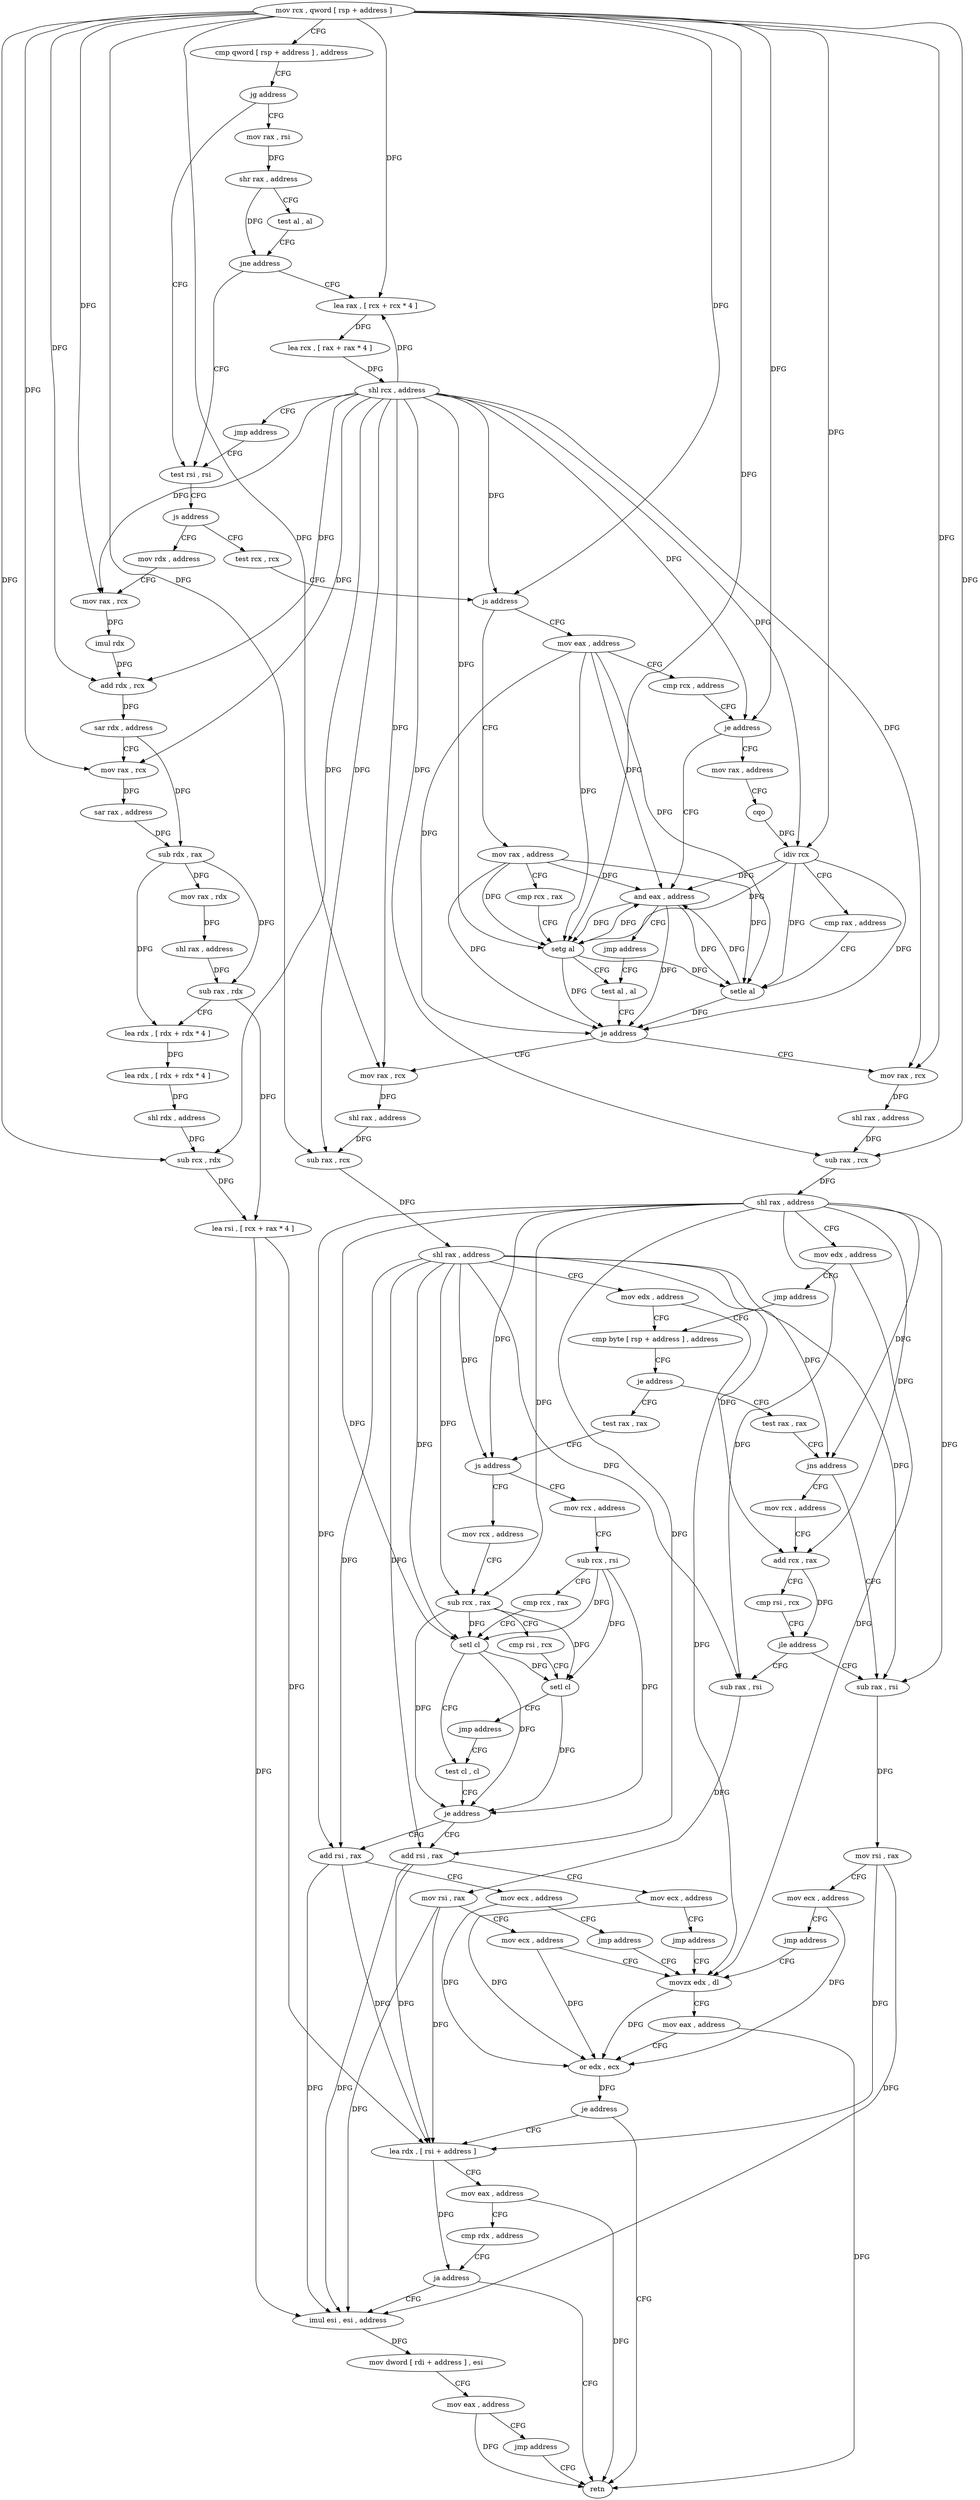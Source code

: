 digraph "func" {
"4297197" [label = "mov rcx , qword [ rsp + address ]" ]
"4297202" [label = "cmp qword [ rsp + address ] , address" ]
"4297208" [label = "jg address" ]
"4297225" [label = "test rsi , rsi" ]
"4297210" [label = "mov rax , rsi" ]
"4297228" [label = "js address" ]
"4297370" [label = "mov rdx , address" ]
"4297234" [label = "test rcx , rcx" ]
"4297213" [label = "shr rax , address" ]
"4297217" [label = "test al , al" ]
"4297219" [label = "jne address" ]
"4297353" [label = "lea rax , [ rcx + rcx * 4 ]" ]
"4297380" [label = "mov rax , rcx" ]
"4297383" [label = "imul rdx" ]
"4297386" [label = "add rdx , rcx" ]
"4297389" [label = "sar rdx , address" ]
"4297393" [label = "mov rax , rcx" ]
"4297396" [label = "sar rax , address" ]
"4297400" [label = "sub rdx , rax" ]
"4297403" [label = "mov rax , rdx" ]
"4297406" [label = "shl rax , address" ]
"4297410" [label = "sub rax , rdx" ]
"4297413" [label = "lea rdx , [ rdx + rdx * 4 ]" ]
"4297417" [label = "lea rdx , [ rdx + rdx * 4 ]" ]
"4297421" [label = "shl rdx , address" ]
"4297425" [label = "sub rcx , rdx" ]
"4297428" [label = "lea rsi , [ rcx + rax * 4 ]" ]
"4297432" [label = "lea rdx , [ rsi + address ]" ]
"4297237" [label = "js address" ]
"4297466" [label = "mov eax , address" ]
"4297243" [label = "mov rax , address" ]
"4297357" [label = "lea rcx , [ rax + rax * 4 ]" ]
"4297361" [label = "shl rcx , address" ]
"4297365" [label = "jmp address" ]
"4297351" [label = "retn" ]
"4297453" [label = "imul esi , esi , address" ]
"4297456" [label = "mov dword [ rdi + address ] , esi" ]
"4297459" [label = "mov eax , address" ]
"4297464" [label = "jmp address" ]
"4297471" [label = "cmp rcx , address" ]
"4297475" [label = "je address" ]
"4297499" [label = "and eax , address" ]
"4297477" [label = "mov rax , address" ]
"4297253" [label = "cmp rcx , rax" ]
"4297256" [label = "setg al" ]
"4297259" [label = "test al , al" ]
"4297502" [label = "jmp address" ]
"4297487" [label = "cqo" ]
"4297489" [label = "idiv rcx" ]
"4297492" [label = "cmp rax , address" ]
"4297496" [label = "setle al" ]
"4297507" [label = "mov rax , rcx" ]
"4297510" [label = "shl rax , address" ]
"4297514" [label = "sub rax , rcx" ]
"4297517" [label = "shl rax , address" ]
"4297521" [label = "mov edx , address" ]
"4297526" [label = "jmp address" ]
"4297286" [label = "cmp byte [ rsp + address ] , address" ]
"4297267" [label = "mov rax , rcx" ]
"4297270" [label = "shl rax , address" ]
"4297274" [label = "sub rax , rcx" ]
"4297277" [label = "shl rax , address" ]
"4297281" [label = "mov edx , address" ]
"4297261" [label = "je address" ]
"4297291" [label = "je address" ]
"4297547" [label = "test rax , rax" ]
"4297297" [label = "test rax , rax" ]
"4297550" [label = "js address" ]
"4297588" [label = "mov rcx , address" ]
"4297552" [label = "mov rcx , address" ]
"4297300" [label = "jns address" ]
"4297531" [label = "sub rax , rsi" ]
"4297306" [label = "mov rcx , address" ]
"4297598" [label = "sub rcx , rax" ]
"4297601" [label = "cmp rsi , rcx" ]
"4297604" [label = "setl cl" ]
"4297607" [label = "jmp address" ]
"4297571" [label = "test cl , cl" ]
"4297562" [label = "sub rcx , rsi" ]
"4297565" [label = "cmp rcx , rax" ]
"4297568" [label = "setl cl" ]
"4297534" [label = "mov rsi , rax" ]
"4297537" [label = "mov ecx , address" ]
"4297542" [label = "jmp address" ]
"4297339" [label = "movzx edx , dl" ]
"4297316" [label = "add rcx , rax" ]
"4297319" [label = "cmp rsi , rcx" ]
"4297322" [label = "jle address" ]
"4297328" [label = "sub rax , rsi" ]
"4297573" [label = "je address" ]
"4297609" [label = "add rsi , rax" ]
"4297575" [label = "add rsi , rax" ]
"4297612" [label = "mov ecx , address" ]
"4297617" [label = "jmp address" ]
"4297578" [label = "mov ecx , address" ]
"4297583" [label = "jmp address" ]
"4297342" [label = "mov eax , address" ]
"4297347" [label = "or edx , ecx" ]
"4297349" [label = "je address" ]
"4297331" [label = "mov rsi , rax" ]
"4297334" [label = "mov ecx , address" ]
"4297439" [label = "mov eax , address" ]
"4297444" [label = "cmp rdx , address" ]
"4297451" [label = "ja address" ]
"4297197" -> "4297202" [ label = "CFG" ]
"4297197" -> "4297380" [ label = "DFG" ]
"4297197" -> "4297386" [ label = "DFG" ]
"4297197" -> "4297393" [ label = "DFG" ]
"4297197" -> "4297425" [ label = "DFG" ]
"4297197" -> "4297237" [ label = "DFG" ]
"4297197" -> "4297353" [ label = "DFG" ]
"4297197" -> "4297475" [ label = "DFG" ]
"4297197" -> "4297256" [ label = "DFG" ]
"4297197" -> "4297489" [ label = "DFG" ]
"4297197" -> "4297507" [ label = "DFG" ]
"4297197" -> "4297514" [ label = "DFG" ]
"4297197" -> "4297267" [ label = "DFG" ]
"4297197" -> "4297274" [ label = "DFG" ]
"4297202" -> "4297208" [ label = "CFG" ]
"4297208" -> "4297225" [ label = "CFG" ]
"4297208" -> "4297210" [ label = "CFG" ]
"4297225" -> "4297228" [ label = "CFG" ]
"4297210" -> "4297213" [ label = "DFG" ]
"4297228" -> "4297370" [ label = "CFG" ]
"4297228" -> "4297234" [ label = "CFG" ]
"4297370" -> "4297380" [ label = "CFG" ]
"4297234" -> "4297237" [ label = "CFG" ]
"4297213" -> "4297217" [ label = "CFG" ]
"4297213" -> "4297219" [ label = "DFG" ]
"4297217" -> "4297219" [ label = "CFG" ]
"4297219" -> "4297353" [ label = "CFG" ]
"4297219" -> "4297225" [ label = "CFG" ]
"4297353" -> "4297357" [ label = "DFG" ]
"4297380" -> "4297383" [ label = "DFG" ]
"4297383" -> "4297386" [ label = "DFG" ]
"4297386" -> "4297389" [ label = "DFG" ]
"4297389" -> "4297393" [ label = "CFG" ]
"4297389" -> "4297400" [ label = "DFG" ]
"4297393" -> "4297396" [ label = "DFG" ]
"4297396" -> "4297400" [ label = "DFG" ]
"4297400" -> "4297403" [ label = "DFG" ]
"4297400" -> "4297410" [ label = "DFG" ]
"4297400" -> "4297413" [ label = "DFG" ]
"4297403" -> "4297406" [ label = "DFG" ]
"4297406" -> "4297410" [ label = "DFG" ]
"4297410" -> "4297413" [ label = "CFG" ]
"4297410" -> "4297428" [ label = "DFG" ]
"4297413" -> "4297417" [ label = "DFG" ]
"4297417" -> "4297421" [ label = "DFG" ]
"4297421" -> "4297425" [ label = "DFG" ]
"4297425" -> "4297428" [ label = "DFG" ]
"4297428" -> "4297432" [ label = "DFG" ]
"4297428" -> "4297453" [ label = "DFG" ]
"4297432" -> "4297439" [ label = "CFG" ]
"4297432" -> "4297451" [ label = "DFG" ]
"4297237" -> "4297466" [ label = "CFG" ]
"4297237" -> "4297243" [ label = "CFG" ]
"4297466" -> "4297471" [ label = "CFG" ]
"4297466" -> "4297256" [ label = "DFG" ]
"4297466" -> "4297499" [ label = "DFG" ]
"4297466" -> "4297496" [ label = "DFG" ]
"4297466" -> "4297261" [ label = "DFG" ]
"4297243" -> "4297253" [ label = "CFG" ]
"4297243" -> "4297256" [ label = "DFG" ]
"4297243" -> "4297499" [ label = "DFG" ]
"4297243" -> "4297496" [ label = "DFG" ]
"4297243" -> "4297261" [ label = "DFG" ]
"4297357" -> "4297361" [ label = "DFG" ]
"4297361" -> "4297365" [ label = "CFG" ]
"4297361" -> "4297380" [ label = "DFG" ]
"4297361" -> "4297386" [ label = "DFG" ]
"4297361" -> "4297393" [ label = "DFG" ]
"4297361" -> "4297237" [ label = "DFG" ]
"4297361" -> "4297353" [ label = "DFG" ]
"4297361" -> "4297425" [ label = "DFG" ]
"4297361" -> "4297475" [ label = "DFG" ]
"4297361" -> "4297256" [ label = "DFG" ]
"4297361" -> "4297489" [ label = "DFG" ]
"4297361" -> "4297507" [ label = "DFG" ]
"4297361" -> "4297514" [ label = "DFG" ]
"4297361" -> "4297267" [ label = "DFG" ]
"4297361" -> "4297274" [ label = "DFG" ]
"4297365" -> "4297225" [ label = "CFG" ]
"4297453" -> "4297456" [ label = "DFG" ]
"4297456" -> "4297459" [ label = "CFG" ]
"4297459" -> "4297464" [ label = "CFG" ]
"4297459" -> "4297351" [ label = "DFG" ]
"4297464" -> "4297351" [ label = "CFG" ]
"4297471" -> "4297475" [ label = "CFG" ]
"4297475" -> "4297499" [ label = "CFG" ]
"4297475" -> "4297477" [ label = "CFG" ]
"4297499" -> "4297502" [ label = "CFG" ]
"4297499" -> "4297256" [ label = "DFG" ]
"4297499" -> "4297496" [ label = "DFG" ]
"4297499" -> "4297261" [ label = "DFG" ]
"4297477" -> "4297487" [ label = "CFG" ]
"4297253" -> "4297256" [ label = "CFG" ]
"4297256" -> "4297259" [ label = "CFG" ]
"4297256" -> "4297499" [ label = "DFG" ]
"4297256" -> "4297496" [ label = "DFG" ]
"4297256" -> "4297261" [ label = "DFG" ]
"4297259" -> "4297261" [ label = "CFG" ]
"4297502" -> "4297259" [ label = "CFG" ]
"4297487" -> "4297489" [ label = "DFG" ]
"4297489" -> "4297492" [ label = "CFG" ]
"4297489" -> "4297499" [ label = "DFG" ]
"4297489" -> "4297256" [ label = "DFG" ]
"4297489" -> "4297496" [ label = "DFG" ]
"4297489" -> "4297261" [ label = "DFG" ]
"4297492" -> "4297496" [ label = "CFG" ]
"4297496" -> "4297499" [ label = "DFG" ]
"4297496" -> "4297261" [ label = "DFG" ]
"4297507" -> "4297510" [ label = "DFG" ]
"4297510" -> "4297514" [ label = "DFG" ]
"4297514" -> "4297517" [ label = "DFG" ]
"4297517" -> "4297521" [ label = "CFG" ]
"4297517" -> "4297550" [ label = "DFG" ]
"4297517" -> "4297300" [ label = "DFG" ]
"4297517" -> "4297598" [ label = "DFG" ]
"4297517" -> "4297568" [ label = "DFG" ]
"4297517" -> "4297531" [ label = "DFG" ]
"4297517" -> "4297316" [ label = "DFG" ]
"4297517" -> "4297328" [ label = "DFG" ]
"4297517" -> "4297609" [ label = "DFG" ]
"4297517" -> "4297575" [ label = "DFG" ]
"4297521" -> "4297526" [ label = "CFG" ]
"4297521" -> "4297339" [ label = "DFG" ]
"4297526" -> "4297286" [ label = "CFG" ]
"4297286" -> "4297291" [ label = "CFG" ]
"4297267" -> "4297270" [ label = "DFG" ]
"4297270" -> "4297274" [ label = "DFG" ]
"4297274" -> "4297277" [ label = "DFG" ]
"4297277" -> "4297281" [ label = "CFG" ]
"4297277" -> "4297550" [ label = "DFG" ]
"4297277" -> "4297300" [ label = "DFG" ]
"4297277" -> "4297598" [ label = "DFG" ]
"4297277" -> "4297568" [ label = "DFG" ]
"4297277" -> "4297531" [ label = "DFG" ]
"4297277" -> "4297316" [ label = "DFG" ]
"4297277" -> "4297328" [ label = "DFG" ]
"4297277" -> "4297609" [ label = "DFG" ]
"4297277" -> "4297575" [ label = "DFG" ]
"4297281" -> "4297286" [ label = "CFG" ]
"4297281" -> "4297339" [ label = "DFG" ]
"4297261" -> "4297507" [ label = "CFG" ]
"4297261" -> "4297267" [ label = "CFG" ]
"4297291" -> "4297547" [ label = "CFG" ]
"4297291" -> "4297297" [ label = "CFG" ]
"4297547" -> "4297550" [ label = "CFG" ]
"4297297" -> "4297300" [ label = "CFG" ]
"4297550" -> "4297588" [ label = "CFG" ]
"4297550" -> "4297552" [ label = "CFG" ]
"4297588" -> "4297598" [ label = "CFG" ]
"4297552" -> "4297562" [ label = "CFG" ]
"4297300" -> "4297531" [ label = "CFG" ]
"4297300" -> "4297306" [ label = "CFG" ]
"4297531" -> "4297534" [ label = "DFG" ]
"4297306" -> "4297316" [ label = "CFG" ]
"4297598" -> "4297601" [ label = "CFG" ]
"4297598" -> "4297604" [ label = "DFG" ]
"4297598" -> "4297568" [ label = "DFG" ]
"4297598" -> "4297573" [ label = "DFG" ]
"4297601" -> "4297604" [ label = "CFG" ]
"4297604" -> "4297607" [ label = "CFG" ]
"4297604" -> "4297573" [ label = "DFG" ]
"4297607" -> "4297571" [ label = "CFG" ]
"4297571" -> "4297573" [ label = "CFG" ]
"4297562" -> "4297565" [ label = "CFG" ]
"4297562" -> "4297604" [ label = "DFG" ]
"4297562" -> "4297568" [ label = "DFG" ]
"4297562" -> "4297573" [ label = "DFG" ]
"4297565" -> "4297568" [ label = "CFG" ]
"4297568" -> "4297571" [ label = "CFG" ]
"4297568" -> "4297604" [ label = "DFG" ]
"4297568" -> "4297573" [ label = "DFG" ]
"4297534" -> "4297537" [ label = "CFG" ]
"4297534" -> "4297432" [ label = "DFG" ]
"4297534" -> "4297453" [ label = "DFG" ]
"4297537" -> "4297542" [ label = "CFG" ]
"4297537" -> "4297347" [ label = "DFG" ]
"4297542" -> "4297339" [ label = "CFG" ]
"4297339" -> "4297342" [ label = "CFG" ]
"4297339" -> "4297347" [ label = "DFG" ]
"4297316" -> "4297319" [ label = "CFG" ]
"4297316" -> "4297322" [ label = "DFG" ]
"4297319" -> "4297322" [ label = "CFG" ]
"4297322" -> "4297531" [ label = "CFG" ]
"4297322" -> "4297328" [ label = "CFG" ]
"4297328" -> "4297331" [ label = "DFG" ]
"4297573" -> "4297609" [ label = "CFG" ]
"4297573" -> "4297575" [ label = "CFG" ]
"4297609" -> "4297612" [ label = "CFG" ]
"4297609" -> "4297432" [ label = "DFG" ]
"4297609" -> "4297453" [ label = "DFG" ]
"4297575" -> "4297578" [ label = "CFG" ]
"4297575" -> "4297432" [ label = "DFG" ]
"4297575" -> "4297453" [ label = "DFG" ]
"4297612" -> "4297617" [ label = "CFG" ]
"4297612" -> "4297347" [ label = "DFG" ]
"4297617" -> "4297339" [ label = "CFG" ]
"4297578" -> "4297583" [ label = "CFG" ]
"4297578" -> "4297347" [ label = "DFG" ]
"4297583" -> "4297339" [ label = "CFG" ]
"4297342" -> "4297347" [ label = "CFG" ]
"4297342" -> "4297351" [ label = "DFG" ]
"4297347" -> "4297349" [ label = "DFG" ]
"4297349" -> "4297432" [ label = "CFG" ]
"4297349" -> "4297351" [ label = "CFG" ]
"4297331" -> "4297334" [ label = "CFG" ]
"4297331" -> "4297432" [ label = "DFG" ]
"4297331" -> "4297453" [ label = "DFG" ]
"4297334" -> "4297339" [ label = "CFG" ]
"4297334" -> "4297347" [ label = "DFG" ]
"4297439" -> "4297444" [ label = "CFG" ]
"4297439" -> "4297351" [ label = "DFG" ]
"4297444" -> "4297451" [ label = "CFG" ]
"4297451" -> "4297351" [ label = "CFG" ]
"4297451" -> "4297453" [ label = "CFG" ]
}
